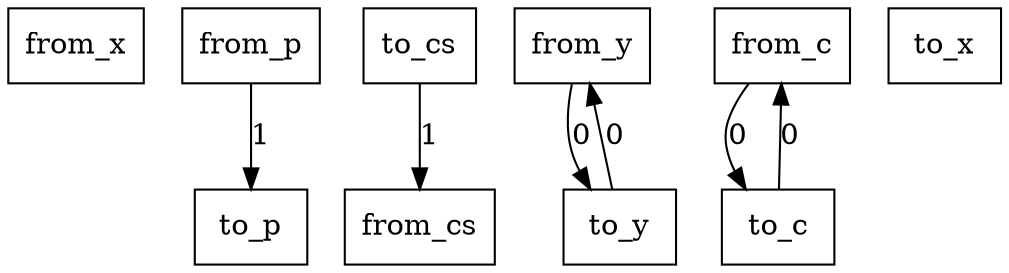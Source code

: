 digraph {
    graph [rankdir=TB
          ,bgcolor=transparent];
    node [shape=box
         ,fillcolor=white
         ,style=filled];
    0 [label=<from_x>];
    1 [label=<from_p>];
    2 [label=<from_cs>];
    3 [label=<from_y>];
    4 [label=<from_c>];
    5 [label=<to_x>];
    6 [label=<to_p>];
    7 [label=<to_cs>];
    8 [label=<to_y>];
    9 [label=<to_c>];
    1 -> 6 [label=1];
    3 -> 8 [label=0];
    4 -> 9 [label=0];
    7 -> 2 [label=1];
    8 -> 3 [label=0];
    9 -> 4 [label=0];
}